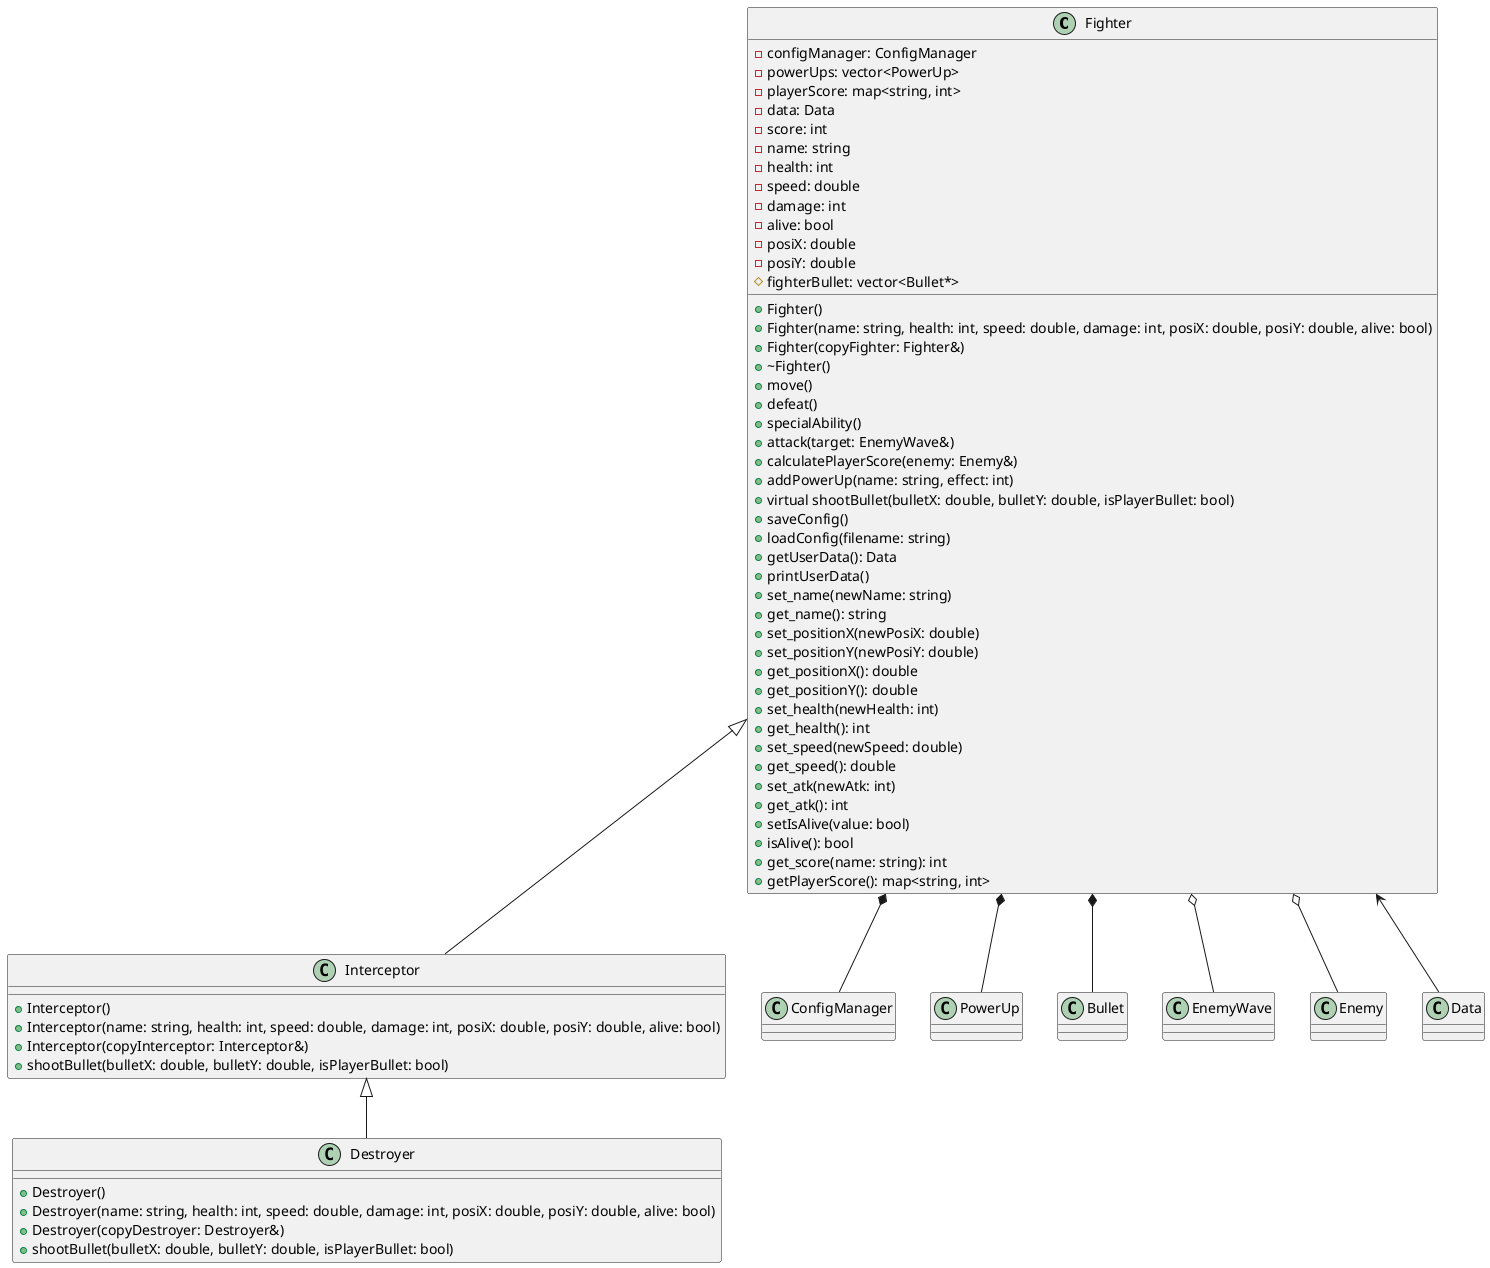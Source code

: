 @startuml

class Fighter {
    - configManager: ConfigManager
    - powerUps: vector<PowerUp>
    - playerScore: map<string, int>
    - data: Data
    - score: int
    - name: string
    - health: int
    - speed: double
    - damage: int
    - alive: bool
    - posiX: double
    - posiY: double
    # fighterBullet: vector<Bullet*>
    + Fighter()
    + Fighter(name: string, health: int, speed: double, damage: int, posiX: double, posiY: double, alive: bool)
    + Fighter(copyFighter: Fighter&)
    + ~Fighter()
    + move()
    + defeat()
    + specialAbility()
    + attack(target: EnemyWave&)
    + calculatePlayerScore(enemy: Enemy&)
    + addPowerUp(name: string, effect: int)
    + virtual shootBullet(bulletX: double, bulletY: double, isPlayerBullet: bool)
    + saveConfig()
    + loadConfig(filename: string)
    + getUserData(): Data
    + printUserData()
    + set_name(newName: string)
    + get_name(): string
    + set_positionX(newPosiX: double)
    + set_positionY(newPosiY: double)
    + get_positionX(): double
    + get_positionY(): double
    + set_health(newHealth: int)
    + get_health(): int
    + set_speed(newSpeed: double)
    + get_speed(): double
    + set_atk(newAtk: int)
    + get_atk(): int
    + setIsAlive(value: bool)
    + isAlive(): bool
    + get_score(name: string): int
    + getPlayerScore(): map<string, int>
}

class Interceptor {
    + Interceptor()
    + Interceptor(name: string, health: int, speed: double, damage: int, posiX: double, posiY: double, alive: bool)
    + Interceptor(copyInterceptor: Interceptor&)
    + shootBullet(bulletX: double, bulletY: double, isPlayerBullet: bool)
}

class Destroyer {
    + Destroyer()
    + Destroyer(name: string, health: int, speed: double, damage: int, posiX: double, posiY: double, alive: bool)
    + Destroyer(copyDestroyer: Destroyer&)
    + shootBullet(bulletX: double, bulletY: double, isPlayerBullet: bool)
}

Fighter <|-- Interceptor
Interceptor <|-- Destroyer
Fighter *-- ConfigManager
Fighter *-- PowerUp
Fighter *-- Bullet
Fighter o-- EnemyWave
Fighter o-- Enemy
Fighter <-- Data






@enduml